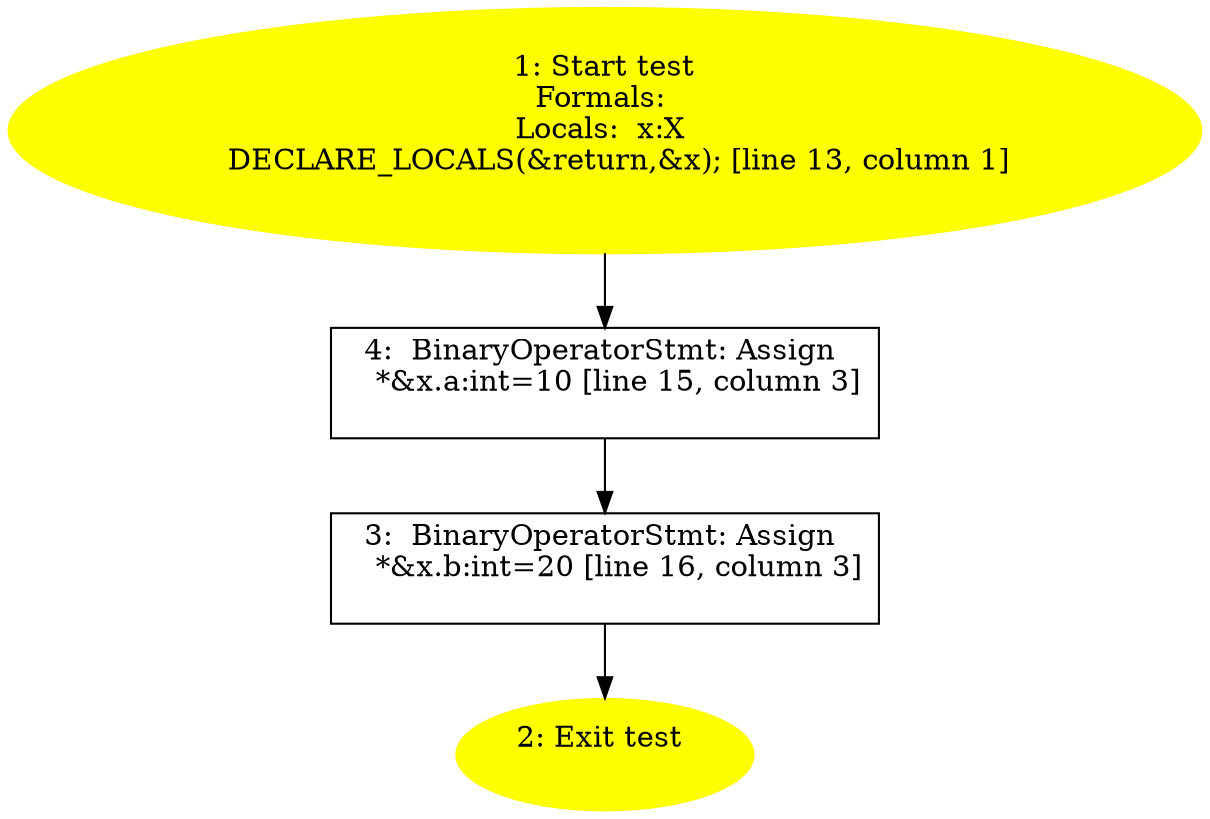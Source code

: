 /* @generated */
digraph cfg {
"test.098f6bcd4621d373cade4e832627b4f6_1" [label="1: Start test\nFormals: \nLocals:  x:X \n   DECLARE_LOCALS(&return,&x); [line 13, column 1]\n " color=yellow style=filled]
	

	 "test.098f6bcd4621d373cade4e832627b4f6_1" -> "test.098f6bcd4621d373cade4e832627b4f6_4" ;
"test.098f6bcd4621d373cade4e832627b4f6_2" [label="2: Exit test \n  " color=yellow style=filled]
	

"test.098f6bcd4621d373cade4e832627b4f6_3" [label="3:  BinaryOperatorStmt: Assign \n   *&x.b:int=20 [line 16, column 3]\n " shape="box"]
	

	 "test.098f6bcd4621d373cade4e832627b4f6_3" -> "test.098f6bcd4621d373cade4e832627b4f6_2" ;
"test.098f6bcd4621d373cade4e832627b4f6_4" [label="4:  BinaryOperatorStmt: Assign \n   *&x.a:int=10 [line 15, column 3]\n " shape="box"]
	

	 "test.098f6bcd4621d373cade4e832627b4f6_4" -> "test.098f6bcd4621d373cade4e832627b4f6_3" ;
}
